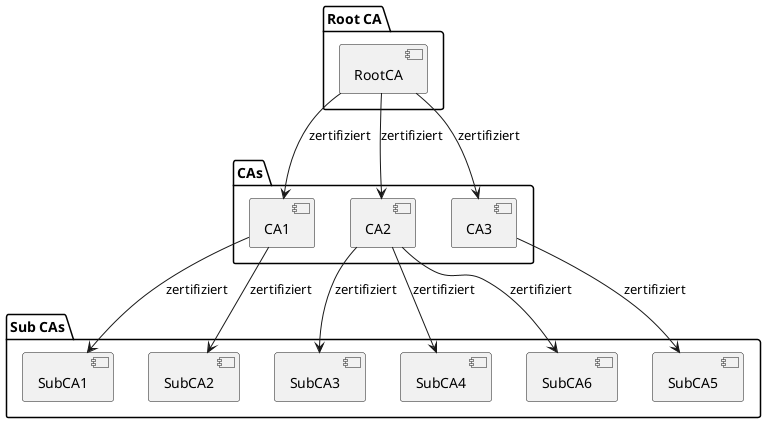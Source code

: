 @startuml

package "Root CA" {
  [RootCA] 
}

package "CAs" {
  [CA1] 
  [CA2] 
  [CA3] 
}

package "Sub CAs" {
  [SubCA1] 
  [SubCA2] 
  [SubCA3] 
  [SubCA4] 
  [SubCA5] 
  [SubCA6]
}

[RootCA] -down-> [CA1] : zertifiziert
[RootCA] -down-> [CA2] : zertifiziert
[RootCA] -down-> [CA3] : zertifiziert
[CA1] -down-> [SubCA1] : zertifiziert
[CA1] -down-> [SubCA2] : zertifiziert
[CA2] -down-> [SubCA3] : zertifiziert
[CA2] -down-> [SubCA4] : zertifiziert
[CA3] -down-> [SubCA5] : zertifiziert
[CA2] -down-> [SubCA6] : zertifiziert


@enduml
